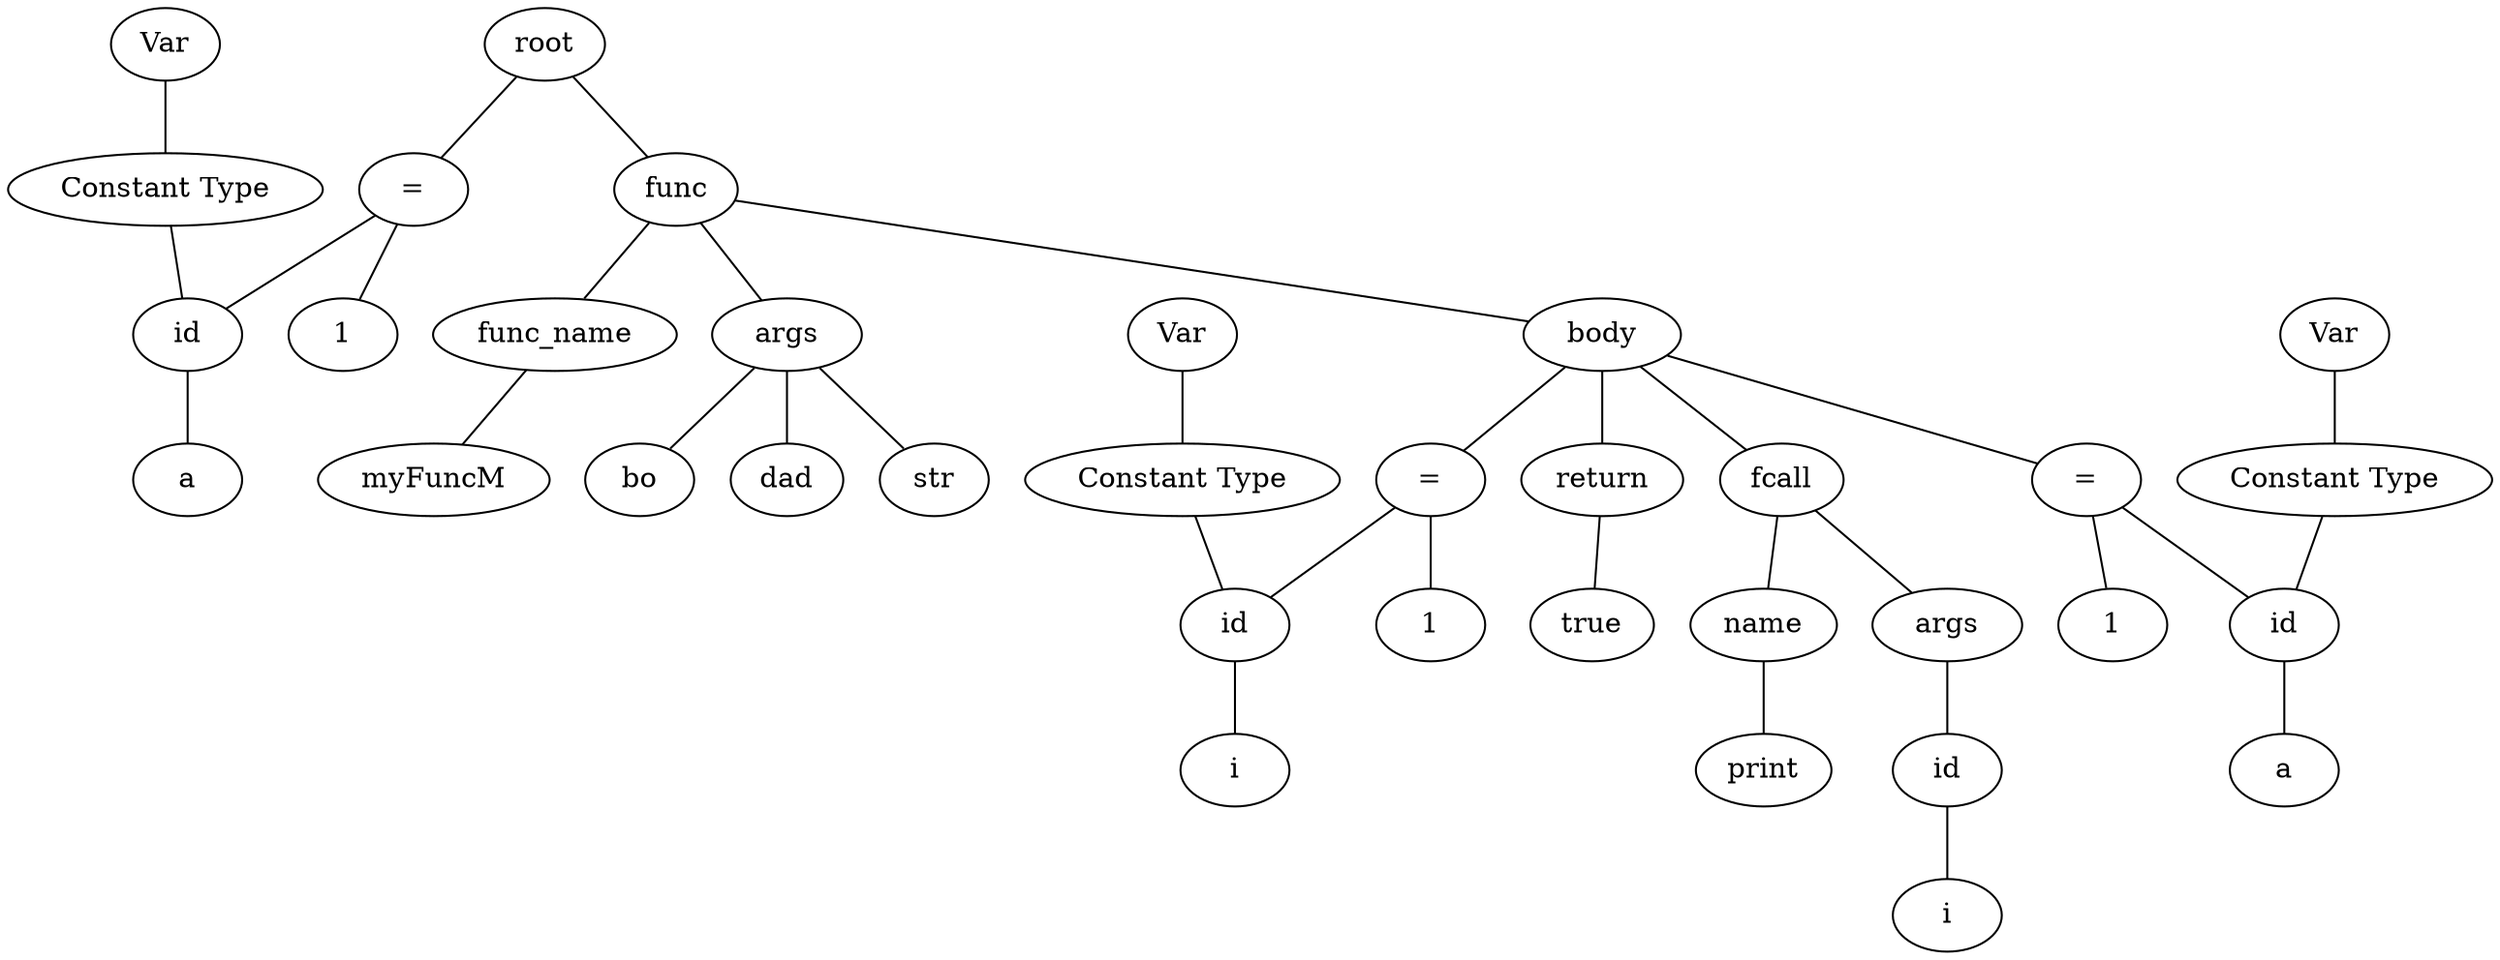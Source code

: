 graph graphname {
root;
func0[label = "func"];
root--func0;
func0name[label = "func_name"];
expr0[label = "myFuncM"];
func0name--expr0;
func0--func0name;
func0args[label = " args "];
func0 -- func0args;
expr1[label = "dad"];
func0args--expr1;
expr2[label = "str"];
func0args--expr2;
expr3[label = "bo"];
func0args--expr3;
func0body[label = " body "];
func0 -- func0body;
assign0[label = "="];
func0body--assign0;
expr4[label = "id"];
assign0--expr4;
consttype0[label = "Constant Type"];
consttype0--expr4;
consttype1[label = "Var"];
consttype1--consttype0;
expr5[label = "i"];
expr4--expr5;
expr6[label = "1"];
assign0--expr6;
assign1[label = "="];
func0body--assign1;
expr7[label = "id"];
assign1--expr7;
consttype2[label = "Constant Type"];
consttype2--expr7;
consttype3[label = "Var"];
consttype3--consttype2;
expr8[label = "a"];
expr7--expr8;
expr9[label = "1"];
assign1--expr9;
expr10[label = "fcall"];
func0body--expr10;
expr10name[label = "name"];
expr11[label = "print"];
expr10name--expr11;
expr10--expr10name;
expr10args[label = " args "];
expr10 -- expr10args;
expr12[label = "id"];
expr10args--expr12;
expr13[label = "i"];
expr12--expr13;
return2[label = "return"];
func0body--return2;
expr14[label = "true"];
return2--expr14;
assign3[label = "="];
root--assign3;
expr15[label = "id"];
assign3--expr15;
consttype4[label = "Constant Type"];
consttype4--expr15;
consttype5[label = "Var"];
consttype5--consttype4;
expr16[label = "a"];
expr15--expr16;
expr17[label = "1"];
assign3--expr17;
}
